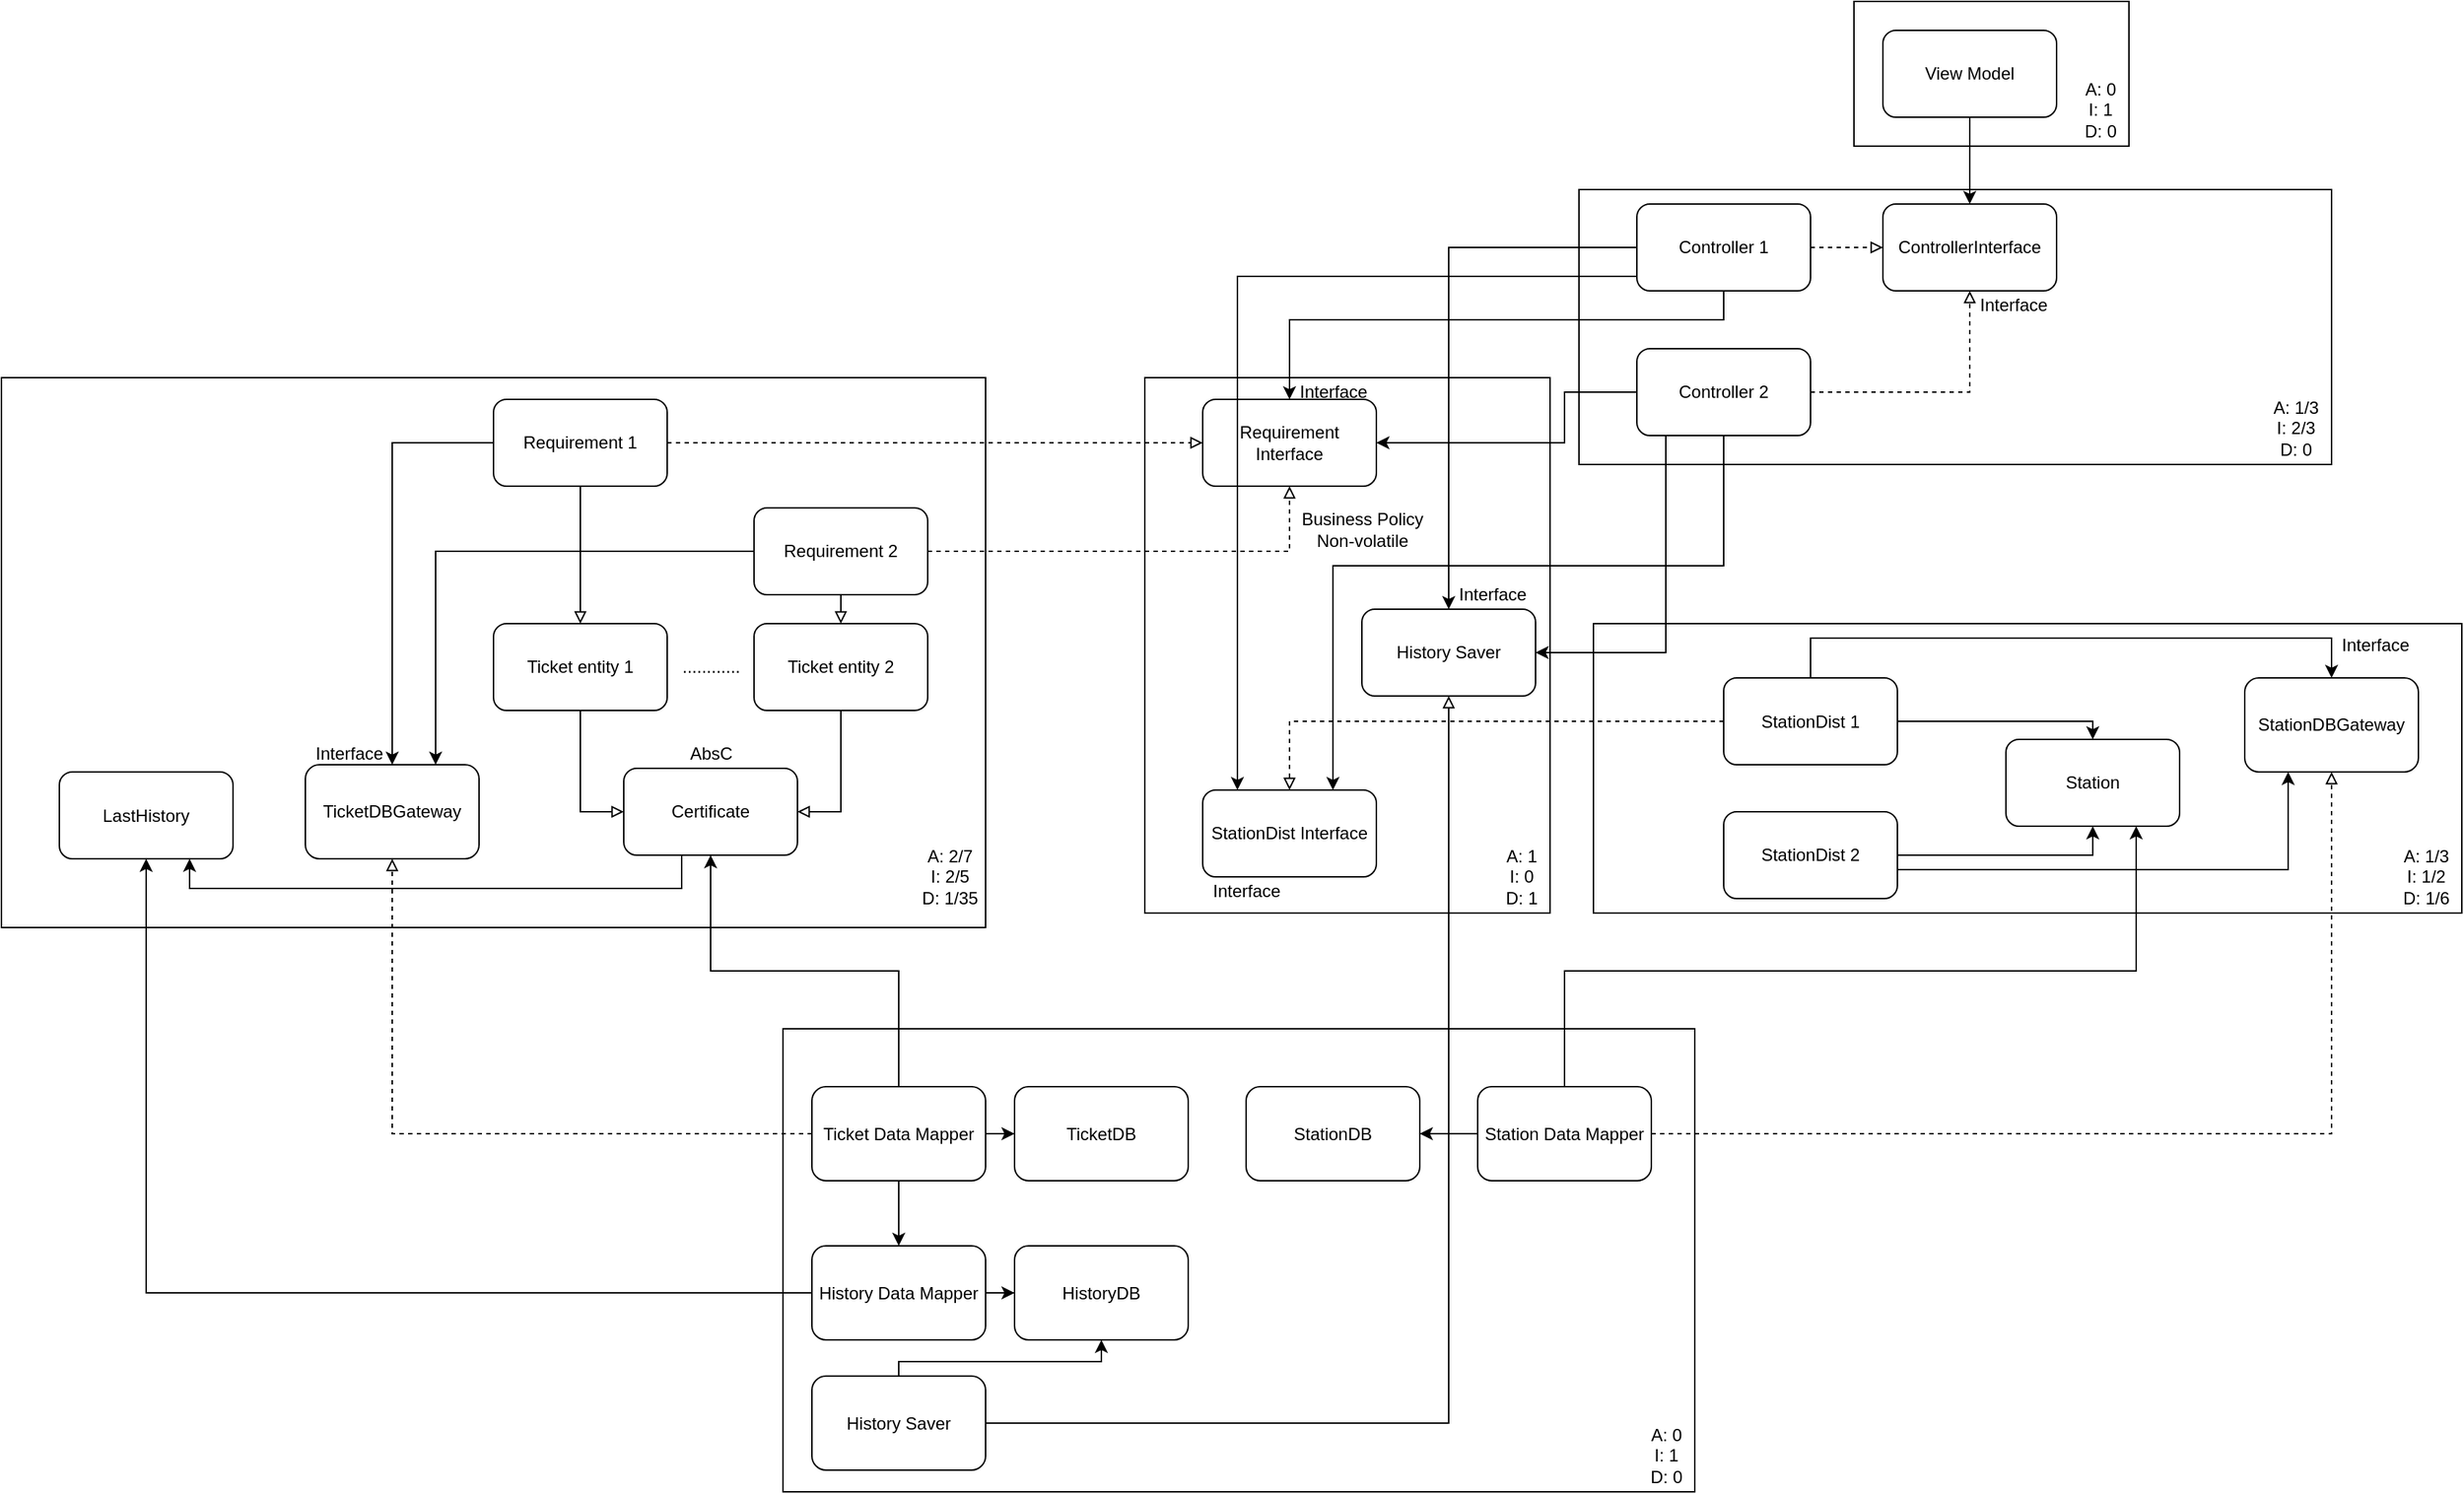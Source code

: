 <mxfile version="12.5.5" type="device"><diagram id="wCqT9ULWUr52XDbW0qeR" name="Page-1"><mxGraphModel dx="3057" dy="809" grid="1" gridSize="10" guides="1" tooltips="1" connect="1" arrows="1" fold="1" page="1" pageScale="1" pageWidth="850" pageHeight="1100" math="0" shadow="0"><root><mxCell id="0"/><mxCell id="1" parent="0"/><mxCell id="bZ5uiX0KFPJkwuG4PMnw-13" value="" style="rounded=0;whiteSpace=wrap;html=1;" parent="1" vertex="1"><mxGeometry x="-310" y="470" width="280" height="370" as="geometry"/></mxCell><mxCell id="AhwLLnE71SZLR-MWKFd7-20" value="" style="rounded=0;whiteSpace=wrap;html=1;" parent="1" vertex="1"><mxGeometry y="640" width="600" height="200" as="geometry"/></mxCell><mxCell id="AhwLLnE71SZLR-MWKFd7-12" value="" style="rounded=0;whiteSpace=wrap;html=1;" parent="1" vertex="1"><mxGeometry x="-1100" y="470" width="680" height="380" as="geometry"/></mxCell><mxCell id="6Q0kSvN6TkkJtrFqzURv-23" style="edgeStyle=orthogonalEdgeStyle;rounded=0;orthogonalLoop=1;jettySize=auto;html=1;entryX=0.75;entryY=1;entryDx=0;entryDy=0;" edge="1" parent="1" source="AhwLLnE71SZLR-MWKFd7-6" target="6Q0kSvN6TkkJtrFqzURv-19"><mxGeometry relative="1" as="geometry"><Array as="points"><mxPoint x="-630" y="823"/><mxPoint x="-970" y="823"/></Array></mxGeometry></mxCell><mxCell id="AhwLLnE71SZLR-MWKFd7-6" value="Certificate" style="rounded=1;whiteSpace=wrap;html=1;" parent="1" vertex="1"><mxGeometry x="-670" y="740" width="120" height="60" as="geometry"/></mxCell><mxCell id="AhwLLnE71SZLR-MWKFd7-9" style="edgeStyle=orthogonalEdgeStyle;rounded=0;orthogonalLoop=1;jettySize=auto;html=1;entryX=0.2;entryY=-0.05;entryDx=0;entryDy=0;entryPerimeter=0;strokeColor=none;" parent="1" source="AhwLLnE71SZLR-MWKFd7-7" target="AhwLLnE71SZLR-MWKFd7-6" edge="1"><mxGeometry relative="1" as="geometry"/></mxCell><mxCell id="AhwLLnE71SZLR-MWKFd7-11" style="edgeStyle=orthogonalEdgeStyle;orthogonalLoop=1;jettySize=auto;html=1;entryX=0;entryY=0.5;entryDx=0;entryDy=0;rounded=0;endArrow=block;endFill=0;" parent="1" source="AhwLLnE71SZLR-MWKFd7-7" target="AhwLLnE71SZLR-MWKFd7-6" edge="1"><mxGeometry relative="1" as="geometry"><Array as="points"><mxPoint x="-700" y="770"/></Array></mxGeometry></mxCell><mxCell id="AhwLLnE71SZLR-MWKFd7-7" value="Ticket entity 1" style="rounded=1;whiteSpace=wrap;html=1;" parent="1" vertex="1"><mxGeometry x="-760" y="640" width="120" height="60" as="geometry"/></mxCell><mxCell id="AhwLLnE71SZLR-MWKFd7-10" style="edgeStyle=orthogonalEdgeStyle;rounded=0;orthogonalLoop=1;jettySize=auto;html=1;entryX=1;entryY=0.5;entryDx=0;entryDy=0;endArrow=block;endFill=0;" parent="1" source="AhwLLnE71SZLR-MWKFd7-8" target="AhwLLnE71SZLR-MWKFd7-6" edge="1"><mxGeometry relative="1" as="geometry"/></mxCell><mxCell id="AhwLLnE71SZLR-MWKFd7-8" value="Ticket entity 2" style="rounded=1;whiteSpace=wrap;html=1;" parent="1" vertex="1"><mxGeometry x="-580" y="640" width="120" height="60" as="geometry"/></mxCell><mxCell id="AhwLLnE71SZLR-MWKFd7-16" style="edgeStyle=orthogonalEdgeStyle;rounded=0;orthogonalLoop=1;jettySize=auto;html=1;endArrow=block;endFill=0;exitX=0.5;exitY=1;exitDx=0;exitDy=0;entryX=0.5;entryY=0;entryDx=0;entryDy=0;" parent="1" source="AhwLLnE71SZLR-MWKFd7-13" target="AhwLLnE71SZLR-MWKFd7-7" edge="1"><mxGeometry relative="1" as="geometry"/></mxCell><mxCell id="bZ5uiX0KFPJkwuG4PMnw-19" style="edgeStyle=orthogonalEdgeStyle;rounded=0;orthogonalLoop=1;jettySize=auto;html=1;dashed=1;endArrow=block;endFill=0;" parent="1" source="AhwLLnE71SZLR-MWKFd7-13" target="bZ5uiX0KFPJkwuG4PMnw-12" edge="1"><mxGeometry relative="1" as="geometry"/></mxCell><mxCell id="bZ5uiX0KFPJkwuG4PMnw-47" style="edgeStyle=orthogonalEdgeStyle;rounded=0;orthogonalLoop=1;jettySize=auto;html=1;entryX=0.5;entryY=0;entryDx=0;entryDy=0;endArrow=classic;endFill=1;" parent="1" source="AhwLLnE71SZLR-MWKFd7-13" target="bZ5uiX0KFPJkwuG4PMnw-44" edge="1"><mxGeometry relative="1" as="geometry"/></mxCell><mxCell id="AhwLLnE71SZLR-MWKFd7-13" value="Requirement 1" style="rounded=1;whiteSpace=wrap;html=1;" parent="1" vertex="1"><mxGeometry x="-760" y="485" width="120" height="60" as="geometry"/></mxCell><mxCell id="AhwLLnE71SZLR-MWKFd7-17" style="edgeStyle=orthogonalEdgeStyle;rounded=0;orthogonalLoop=1;jettySize=auto;html=1;entryX=0.5;entryY=0;entryDx=0;entryDy=0;endArrow=block;endFill=0;exitX=0.5;exitY=1;exitDx=0;exitDy=0;" parent="1" source="AhwLLnE71SZLR-MWKFd7-14" target="AhwLLnE71SZLR-MWKFd7-8" edge="1"><mxGeometry relative="1" as="geometry"/></mxCell><mxCell id="bZ5uiX0KFPJkwuG4PMnw-17" style="edgeStyle=orthogonalEdgeStyle;rounded=0;orthogonalLoop=1;jettySize=auto;html=1;dashed=1;endArrow=block;endFill=0;" parent="1" source="AhwLLnE71SZLR-MWKFd7-14" target="bZ5uiX0KFPJkwuG4PMnw-12" edge="1"><mxGeometry relative="1" as="geometry"/></mxCell><mxCell id="bZ5uiX0KFPJkwuG4PMnw-49" style="edgeStyle=orthogonalEdgeStyle;rounded=0;orthogonalLoop=1;jettySize=auto;html=1;entryX=0.75;entryY=0;entryDx=0;entryDy=0;endArrow=classic;endFill=1;" parent="1" source="AhwLLnE71SZLR-MWKFd7-14" target="bZ5uiX0KFPJkwuG4PMnw-44" edge="1"><mxGeometry relative="1" as="geometry"/></mxCell><mxCell id="AhwLLnE71SZLR-MWKFd7-14" value="Requirement 2" style="rounded=1;whiteSpace=wrap;html=1;" parent="1" vertex="1"><mxGeometry x="-580" y="560" width="120" height="60" as="geometry"/></mxCell><mxCell id="bZ5uiX0KFPJkwuG4PMnw-15" style="edgeStyle=orthogonalEdgeStyle;rounded=0;orthogonalLoop=1;jettySize=auto;html=1;endArrow=block;endFill=0;dashed=1;" parent="1" source="AhwLLnE71SZLR-MWKFd7-22" target="bZ5uiX0KFPJkwuG4PMnw-11" edge="1"><mxGeometry relative="1" as="geometry"/></mxCell><mxCell id="T_JS-xOA_OJGs_UgKzaV-16" style="edgeStyle=orthogonalEdgeStyle;rounded=0;orthogonalLoop=1;jettySize=auto;html=1;entryX=0.5;entryY=0;entryDx=0;entryDy=0;exitX=0.5;exitY=0;exitDx=0;exitDy=0;" parent="1" source="AhwLLnE71SZLR-MWKFd7-22" target="bZ5uiX0KFPJkwuG4PMnw-37" edge="1"><mxGeometry relative="1" as="geometry"><Array as="points"><mxPoint x="150" y="650"/><mxPoint x="510" y="650"/></Array></mxGeometry></mxCell><mxCell id="6Q0kSvN6TkkJtrFqzURv-13" style="edgeStyle=orthogonalEdgeStyle;rounded=0;orthogonalLoop=1;jettySize=auto;html=1;entryX=0.5;entryY=0;entryDx=0;entryDy=0;" edge="1" parent="1" source="AhwLLnE71SZLR-MWKFd7-22" target="T_JS-xOA_OJGs_UgKzaV-9"><mxGeometry relative="1" as="geometry"><Array as="points"><mxPoint x="345" y="708"/></Array></mxGeometry></mxCell><mxCell id="AhwLLnE71SZLR-MWKFd7-22" value="StationDist 1" style="rounded=1;whiteSpace=wrap;html=1;" parent="1" vertex="1"><mxGeometry x="90" y="677.5" width="120" height="60" as="geometry"/></mxCell><mxCell id="6Q0kSvN6TkkJtrFqzURv-11" style="edgeStyle=orthogonalEdgeStyle;rounded=0;orthogonalLoop=1;jettySize=auto;html=1;entryX=0.5;entryY=1;entryDx=0;entryDy=0;" edge="1" parent="1" source="AhwLLnE71SZLR-MWKFd7-23" target="T_JS-xOA_OJGs_UgKzaV-9"><mxGeometry relative="1" as="geometry"/></mxCell><mxCell id="6Q0kSvN6TkkJtrFqzURv-12" style="edgeStyle=orthogonalEdgeStyle;rounded=0;orthogonalLoop=1;jettySize=auto;html=1;entryX=0.25;entryY=1;entryDx=0;entryDy=0;" edge="1" parent="1" source="AhwLLnE71SZLR-MWKFd7-23" target="bZ5uiX0KFPJkwuG4PMnw-37"><mxGeometry relative="1" as="geometry"><Array as="points"><mxPoint x="480" y="810"/></Array></mxGeometry></mxCell><mxCell id="AhwLLnE71SZLR-MWKFd7-23" value="StationDist 2" style="rounded=1;whiteSpace=wrap;html=1;" parent="1" vertex="1"><mxGeometry x="90" y="770" width="120" height="60" as="geometry"/></mxCell><mxCell id="AhwLLnE71SZLR-MWKFd7-53" value="............" style="text;html=1;align=center;verticalAlign=middle;resizable=0;points=[];autosize=1;" parent="1" vertex="1"><mxGeometry x="-640" y="660" width="60" height="20" as="geometry"/></mxCell><mxCell id="bZ5uiX0KFPJkwuG4PMnw-1" value="Business Policy&lt;br&gt;Non-volatile" style="text;html=1;align=center;verticalAlign=middle;resizable=0;points=[];autosize=1;" parent="1" vertex="1"><mxGeometry x="-210" y="560" width="100" height="30" as="geometry"/></mxCell><mxCell id="bZ5uiX0KFPJkwuG4PMnw-11" value="StationDist Interface" style="rounded=1;whiteSpace=wrap;html=1;" parent="1" vertex="1"><mxGeometry x="-270" y="755" width="120" height="60" as="geometry"/></mxCell><mxCell id="bZ5uiX0KFPJkwuG4PMnw-12" value="Requirement Interface" style="rounded=1;whiteSpace=wrap;html=1;" parent="1" vertex="1"><mxGeometry x="-270" y="485" width="120" height="60" as="geometry"/></mxCell><mxCell id="bZ5uiX0KFPJkwuG4PMnw-21" value="A: 2/7&lt;br&gt;I: 2/5&lt;br&gt;D: 1/35" style="text;html=1;align=center;verticalAlign=middle;resizable=0;points=[];autosize=1;" parent="1" vertex="1"><mxGeometry x="-470" y="790" width="50" height="50" as="geometry"/></mxCell><mxCell id="bZ5uiX0KFPJkwuG4PMnw-22" value="A: 1/3&lt;br&gt;I: 1/2&lt;br&gt;D: 1/6" style="text;html=1;align=center;verticalAlign=middle;resizable=0;points=[];autosize=1;" parent="1" vertex="1"><mxGeometry x="550" y="790" width="50" height="50" as="geometry"/></mxCell><mxCell id="bZ5uiX0KFPJkwuG4PMnw-23" value="A: 1&lt;br&gt;I: 0&lt;br&gt;D: 1" style="text;html=1;align=center;verticalAlign=middle;resizable=0;points=[];autosize=1;" parent="1" vertex="1"><mxGeometry x="-70" y="790" width="40" height="50" as="geometry"/></mxCell><mxCell id="bZ5uiX0KFPJkwuG4PMnw-25" value="Interface" style="text;html=1;align=center;verticalAlign=middle;resizable=0;points=[];autosize=1;" parent="1" vertex="1"><mxGeometry x="-270" y="815" width="60" height="20" as="geometry"/></mxCell><mxCell id="bZ5uiX0KFPJkwuG4PMnw-26" value="Interface" style="text;html=1;align=center;verticalAlign=middle;resizable=0;points=[];autosize=1;" parent="1" vertex="1"><mxGeometry x="-210" y="470" width="60" height="20" as="geometry"/></mxCell><mxCell id="bZ5uiX0KFPJkwuG4PMnw-27" value="AbsC" style="text;html=1;align=center;verticalAlign=middle;resizable=0;points=[];autosize=1;" parent="1" vertex="1"><mxGeometry x="-630" y="720" width="40" height="20" as="geometry"/></mxCell><mxCell id="bZ5uiX0KFPJkwuG4PMnw-29" value="" style="rounded=0;whiteSpace=wrap;html=1;" parent="1" vertex="1"><mxGeometry x="-560" y="920" width="630" height="320" as="geometry"/></mxCell><mxCell id="bZ5uiX0KFPJkwuG4PMnw-38" style="edgeStyle=orthogonalEdgeStyle;rounded=0;orthogonalLoop=1;jettySize=auto;html=1;entryX=0.5;entryY=1;entryDx=0;entryDy=0;dashed=1;endArrow=block;endFill=0;" parent="1" source="bZ5uiX0KFPJkwuG4PMnw-30" target="bZ5uiX0KFPJkwuG4PMnw-37" edge="1"><mxGeometry relative="1" as="geometry"/></mxCell><mxCell id="T_JS-xOA_OJGs_UgKzaV-8" style="edgeStyle=orthogonalEdgeStyle;rounded=0;orthogonalLoop=1;jettySize=auto;html=1;entryX=1;entryY=0.5;entryDx=0;entryDy=0;" parent="1" source="bZ5uiX0KFPJkwuG4PMnw-30" target="T_JS-xOA_OJGs_UgKzaV-7" edge="1"><mxGeometry relative="1" as="geometry"/></mxCell><mxCell id="6Q0kSvN6TkkJtrFqzURv-7" style="edgeStyle=orthogonalEdgeStyle;rounded=0;orthogonalLoop=1;jettySize=auto;html=1;entryX=0.75;entryY=1;entryDx=0;entryDy=0;" edge="1" parent="1" source="bZ5uiX0KFPJkwuG4PMnw-30" target="T_JS-xOA_OJGs_UgKzaV-9"><mxGeometry relative="1" as="geometry"><Array as="points"><mxPoint x="-20" y="880"/><mxPoint x="375" y="880"/></Array></mxGeometry></mxCell><mxCell id="bZ5uiX0KFPJkwuG4PMnw-30" value="Station Data Mapper" style="rounded=1;whiteSpace=wrap;html=1;" parent="1" vertex="1"><mxGeometry x="-80" y="960" width="120" height="65" as="geometry"/></mxCell><mxCell id="bZ5uiX0KFPJkwuG4PMnw-37" value="StationDBGateway" style="rounded=1;whiteSpace=wrap;html=1;" parent="1" vertex="1"><mxGeometry x="450" y="677.5" width="120" height="65" as="geometry"/></mxCell><mxCell id="bZ5uiX0KFPJkwuG4PMnw-39" value="Interface" style="text;html=1;align=center;verticalAlign=middle;resizable=0;points=[];autosize=1;" parent="1" vertex="1"><mxGeometry x="510" y="645" width="60" height="20" as="geometry"/></mxCell><mxCell id="bZ5uiX0KFPJkwuG4PMnw-46" style="edgeStyle=orthogonalEdgeStyle;rounded=0;orthogonalLoop=1;jettySize=auto;html=1;entryX=0.5;entryY=1;entryDx=0;entryDy=0;endArrow=block;endFill=0;dashed=1;" parent="1" source="bZ5uiX0KFPJkwuG4PMnw-43" target="bZ5uiX0KFPJkwuG4PMnw-44" edge="1"><mxGeometry relative="1" as="geometry"/></mxCell><mxCell id="T_JS-xOA_OJGs_UgKzaV-6" style="edgeStyle=orthogonalEdgeStyle;rounded=0;orthogonalLoop=1;jettySize=auto;html=1;entryX=0;entryY=0.5;entryDx=0;entryDy=0;" parent="1" source="bZ5uiX0KFPJkwuG4PMnw-43" target="T_JS-xOA_OJGs_UgKzaV-5" edge="1"><mxGeometry relative="1" as="geometry"/></mxCell><mxCell id="T_JS-xOA_OJGs_UgKzaV-19" style="edgeStyle=orthogonalEdgeStyle;rounded=0;orthogonalLoop=1;jettySize=auto;html=1;entryX=0.5;entryY=1;entryDx=0;entryDy=0;" parent="1" source="bZ5uiX0KFPJkwuG4PMnw-43" target="AhwLLnE71SZLR-MWKFd7-6" edge="1"><mxGeometry relative="1" as="geometry"><Array as="points"><mxPoint x="-480" y="880"/><mxPoint x="-610" y="880"/></Array></mxGeometry></mxCell><mxCell id="6Q0kSvN6TkkJtrFqzURv-21" style="edgeStyle=orthogonalEdgeStyle;rounded=0;orthogonalLoop=1;jettySize=auto;html=1;entryX=0.5;entryY=0;entryDx=0;entryDy=0;" edge="1" parent="1" source="bZ5uiX0KFPJkwuG4PMnw-43" target="6Q0kSvN6TkkJtrFqzURv-15"><mxGeometry relative="1" as="geometry"/></mxCell><mxCell id="bZ5uiX0KFPJkwuG4PMnw-43" value="Ticket Data Mapper" style="rounded=1;whiteSpace=wrap;html=1;" parent="1" vertex="1"><mxGeometry x="-540" y="960" width="120" height="65" as="geometry"/></mxCell><mxCell id="bZ5uiX0KFPJkwuG4PMnw-44" value="TicketDBGateway" style="rounded=1;whiteSpace=wrap;html=1;" parent="1" vertex="1"><mxGeometry x="-890" y="737.5" width="120" height="65" as="geometry"/></mxCell><mxCell id="bZ5uiX0KFPJkwuG4PMnw-45" value="Interface" style="text;html=1;align=center;verticalAlign=middle;resizable=0;points=[];autosize=1;" parent="1" vertex="1"><mxGeometry x="-890" y="720" width="60" height="20" as="geometry"/></mxCell><mxCell id="bZ5uiX0KFPJkwuG4PMnw-50" value="A: 0&lt;br&gt;I: 1&lt;br&gt;D: 0" style="text;html=1;align=center;verticalAlign=middle;resizable=0;points=[];autosize=1;" parent="1" vertex="1"><mxGeometry x="30" y="1190" width="40" height="50" as="geometry"/></mxCell><mxCell id="bZ5uiX0KFPJkwuG4PMnw-51" value="" style="rounded=0;whiteSpace=wrap;html=1;" parent="1" vertex="1"><mxGeometry x="-10" y="340" width="520" height="190" as="geometry"/></mxCell><mxCell id="bZ5uiX0KFPJkwuG4PMnw-55" style="edgeStyle=orthogonalEdgeStyle;rounded=0;orthogonalLoop=1;jettySize=auto;html=1;endArrow=classic;endFill=1;" parent="1" source="bZ5uiX0KFPJkwuG4PMnw-52" target="bZ5uiX0KFPJkwuG4PMnw-12" edge="1"><mxGeometry relative="1" as="geometry"><Array as="points"><mxPoint x="90" y="430"/><mxPoint x="-210" y="430"/></Array></mxGeometry></mxCell><mxCell id="bZ5uiX0KFPJkwuG4PMnw-68" style="edgeStyle=orthogonalEdgeStyle;rounded=0;orthogonalLoop=1;jettySize=auto;html=1;entryX=0;entryY=0.5;entryDx=0;entryDy=0;endArrow=block;endFill=0;dashed=1;" parent="1" source="bZ5uiX0KFPJkwuG4PMnw-52" target="bZ5uiX0KFPJkwuG4PMnw-65" edge="1"><mxGeometry relative="1" as="geometry"/></mxCell><mxCell id="6Q0kSvN6TkkJtrFqzURv-31" style="edgeStyle=orthogonalEdgeStyle;rounded=0;orthogonalLoop=1;jettySize=auto;html=1;" edge="1" parent="1" source="bZ5uiX0KFPJkwuG4PMnw-52" target="6Q0kSvN6TkkJtrFqzURv-24"><mxGeometry relative="1" as="geometry"/></mxCell><mxCell id="bZ5uiX0KFPJkwuG4PMnw-52" value="Controller 1" style="rounded=1;whiteSpace=wrap;html=1;" parent="1" vertex="1"><mxGeometry x="30" y="350" width="120" height="60" as="geometry"/></mxCell><mxCell id="bZ5uiX0KFPJkwuG4PMnw-57" style="edgeStyle=orthogonalEdgeStyle;rounded=0;orthogonalLoop=1;jettySize=auto;html=1;entryX=1;entryY=0.5;entryDx=0;entryDy=0;endArrow=classic;endFill=1;" parent="1" source="bZ5uiX0KFPJkwuG4PMnw-53" target="bZ5uiX0KFPJkwuG4PMnw-12" edge="1"><mxGeometry relative="1" as="geometry"><Array as="points"><mxPoint x="-20" y="480"/><mxPoint x="-20" y="515"/></Array></mxGeometry></mxCell><mxCell id="bZ5uiX0KFPJkwuG4PMnw-70" style="edgeStyle=orthogonalEdgeStyle;rounded=0;orthogonalLoop=1;jettySize=auto;html=1;dashed=1;endArrow=block;endFill=0;" parent="1" source="bZ5uiX0KFPJkwuG4PMnw-53" target="bZ5uiX0KFPJkwuG4PMnw-65" edge="1"><mxGeometry relative="1" as="geometry"/></mxCell><mxCell id="6Q0kSvN6TkkJtrFqzURv-32" style="edgeStyle=orthogonalEdgeStyle;rounded=0;orthogonalLoop=1;jettySize=auto;html=1;entryX=1;entryY=0.5;entryDx=0;entryDy=0;" edge="1" parent="1" source="bZ5uiX0KFPJkwuG4PMnw-53" target="6Q0kSvN6TkkJtrFqzURv-24"><mxGeometry relative="1" as="geometry"><Array as="points"><mxPoint x="50" y="660"/></Array></mxGeometry></mxCell><mxCell id="bZ5uiX0KFPJkwuG4PMnw-53" value="Controller 2" style="rounded=1;whiteSpace=wrap;html=1;" parent="1" vertex="1"><mxGeometry x="30" y="450" width="120" height="60" as="geometry"/></mxCell><mxCell id="bZ5uiX0KFPJkwuG4PMnw-61" value="A: 1/3&lt;br&gt;I: 2/3&lt;br&gt;D: 0" style="text;html=1;align=center;verticalAlign=middle;resizable=0;points=[];autosize=1;" parent="1" vertex="1"><mxGeometry x="460" y="480" width="50" height="50" as="geometry"/></mxCell><mxCell id="bZ5uiX0KFPJkwuG4PMnw-62" value="" style="rounded=0;whiteSpace=wrap;html=1;" parent="1" vertex="1"><mxGeometry x="180" y="210" width="190" height="100" as="geometry"/></mxCell><mxCell id="bZ5uiX0KFPJkwuG4PMnw-71" style="edgeStyle=orthogonalEdgeStyle;rounded=0;orthogonalLoop=1;jettySize=auto;html=1;entryX=0.5;entryY=0;entryDx=0;entryDy=0;endArrow=classic;endFill=1;" parent="1" source="bZ5uiX0KFPJkwuG4PMnw-63" target="bZ5uiX0KFPJkwuG4PMnw-65" edge="1"><mxGeometry relative="1" as="geometry"/></mxCell><mxCell id="bZ5uiX0KFPJkwuG4PMnw-63" value="View Model" style="rounded=1;whiteSpace=wrap;html=1;" parent="1" vertex="1"><mxGeometry x="200" y="230" width="120" height="60" as="geometry"/></mxCell><mxCell id="bZ5uiX0KFPJkwuG4PMnw-65" value="ControllerInterface" style="rounded=1;whiteSpace=wrap;html=1;" parent="1" vertex="1"><mxGeometry x="200" y="350" width="120" height="60" as="geometry"/></mxCell><mxCell id="bZ5uiX0KFPJkwuG4PMnw-72" value="Interface" style="text;html=1;align=center;verticalAlign=middle;resizable=0;points=[];autosize=1;" parent="1" vertex="1"><mxGeometry x="260" y="410" width="60" height="20" as="geometry"/></mxCell><mxCell id="bZ5uiX0KFPJkwuG4PMnw-73" value="A: 0&lt;br&gt;I: 1&lt;br&gt;D: 0" style="text;html=1;align=center;verticalAlign=middle;resizable=0;points=[];autosize=1;" parent="1" vertex="1"><mxGeometry x="330" y="260" width="40" height="50" as="geometry"/></mxCell><mxCell id="T_JS-xOA_OJGs_UgKzaV-5" value="TicketDB" style="rounded=1;whiteSpace=wrap;html=1;" parent="1" vertex="1"><mxGeometry x="-400" y="960" width="120" height="65" as="geometry"/></mxCell><mxCell id="T_JS-xOA_OJGs_UgKzaV-7" value="StationDB" style="rounded=1;whiteSpace=wrap;html=1;" parent="1" vertex="1"><mxGeometry x="-240" y="960" width="120" height="65" as="geometry"/></mxCell><mxCell id="T_JS-xOA_OJGs_UgKzaV-9" value="Station" style="rounded=1;whiteSpace=wrap;html=1;" parent="1" vertex="1"><mxGeometry x="285" y="720" width="120" height="60" as="geometry"/></mxCell><mxCell id="6Q0kSvN6TkkJtrFqzURv-17" style="edgeStyle=orthogonalEdgeStyle;rounded=0;orthogonalLoop=1;jettySize=auto;html=1;" edge="1" parent="1" source="6Q0kSvN6TkkJtrFqzURv-15" target="6Q0kSvN6TkkJtrFqzURv-16"><mxGeometry relative="1" as="geometry"/></mxCell><mxCell id="6Q0kSvN6TkkJtrFqzURv-22" style="edgeStyle=orthogonalEdgeStyle;rounded=0;orthogonalLoop=1;jettySize=auto;html=1;" edge="1" parent="1" source="6Q0kSvN6TkkJtrFqzURv-15" target="6Q0kSvN6TkkJtrFqzURv-19"><mxGeometry relative="1" as="geometry"/></mxCell><mxCell id="6Q0kSvN6TkkJtrFqzURv-15" value="History Data Mapper" style="rounded=1;whiteSpace=wrap;html=1;" vertex="1" parent="1"><mxGeometry x="-540" y="1070" width="120" height="65" as="geometry"/></mxCell><mxCell id="6Q0kSvN6TkkJtrFqzURv-16" value="HistoryDB" style="rounded=1;whiteSpace=wrap;html=1;" vertex="1" parent="1"><mxGeometry x="-400" y="1070" width="120" height="65" as="geometry"/></mxCell><mxCell id="6Q0kSvN6TkkJtrFqzURv-19" value="LastHistory" style="rounded=1;whiteSpace=wrap;html=1;" vertex="1" parent="1"><mxGeometry x="-1060" y="742.5" width="120" height="60" as="geometry"/></mxCell><mxCell id="6Q0kSvN6TkkJtrFqzURv-24" value="History Saver" style="rounded=1;whiteSpace=wrap;html=1;" vertex="1" parent="1"><mxGeometry x="-160" y="630" width="120" height="60" as="geometry"/></mxCell><mxCell id="bZ5uiX0KFPJkwuG4PMnw-56" style="edgeStyle=orthogonalEdgeStyle;rounded=0;orthogonalLoop=1;jettySize=auto;html=1;entryX=0.2;entryY=0;entryDx=0;entryDy=0;entryPerimeter=0;endArrow=classic;endFill=1;" parent="1" source="bZ5uiX0KFPJkwuG4PMnw-52" target="bZ5uiX0KFPJkwuG4PMnw-11" edge="1"><mxGeometry relative="1" as="geometry"><Array as="points"><mxPoint x="-246" y="400"/></Array></mxGeometry></mxCell><mxCell id="bZ5uiX0KFPJkwuG4PMnw-58" style="edgeStyle=orthogonalEdgeStyle;rounded=0;orthogonalLoop=1;jettySize=auto;html=1;endArrow=classic;endFill=1;entryX=0.75;entryY=0;entryDx=0;entryDy=0;" parent="1" source="bZ5uiX0KFPJkwuG4PMnw-53" target="bZ5uiX0KFPJkwuG4PMnw-11" edge="1"><mxGeometry relative="1" as="geometry"><mxPoint x="-180" y="750" as="targetPoint"/><Array as="points"><mxPoint x="90" y="600"/><mxPoint x="-180" y="600"/></Array></mxGeometry></mxCell><mxCell id="6Q0kSvN6TkkJtrFqzURv-30" value="Interface" style="text;html=1;align=center;verticalAlign=middle;resizable=0;points=[];autosize=1;" vertex="1" parent="1"><mxGeometry x="-100" y="610" width="60" height="20" as="geometry"/></mxCell><mxCell id="6Q0kSvN6TkkJtrFqzURv-34" style="edgeStyle=orthogonalEdgeStyle;rounded=0;orthogonalLoop=1;jettySize=auto;html=1;entryX=0.5;entryY=1;entryDx=0;entryDy=0;" edge="1" parent="1" source="6Q0kSvN6TkkJtrFqzURv-33" target="6Q0kSvN6TkkJtrFqzURv-16"><mxGeometry relative="1" as="geometry"><Array as="points"><mxPoint x="-480" y="1150"/><mxPoint x="-340" y="1150"/></Array></mxGeometry></mxCell><mxCell id="6Q0kSvN6TkkJtrFqzURv-35" style="edgeStyle=orthogonalEdgeStyle;rounded=0;orthogonalLoop=1;jettySize=auto;html=1;endArrow=block;endFill=0;" edge="1" parent="1" source="6Q0kSvN6TkkJtrFqzURv-33" target="6Q0kSvN6TkkJtrFqzURv-24"><mxGeometry relative="1" as="geometry"/></mxCell><mxCell id="6Q0kSvN6TkkJtrFqzURv-33" value="History Saver" style="rounded=1;whiteSpace=wrap;html=1;" vertex="1" parent="1"><mxGeometry x="-540" y="1160" width="120" height="65" as="geometry"/></mxCell></root></mxGraphModel></diagram></mxfile>